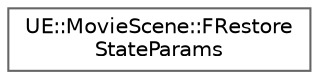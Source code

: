 digraph "Graphical Class Hierarchy"
{
 // INTERACTIVE_SVG=YES
 // LATEX_PDF_SIZE
  bgcolor="transparent";
  edge [fontname=Helvetica,fontsize=10,labelfontname=Helvetica,labelfontsize=10];
  node [fontname=Helvetica,fontsize=10,shape=box,height=0.2,width=0.4];
  rankdir="LR";
  Node0 [id="Node000000",label="UE::MovieScene::FRestore\lStateParams",height=0.2,width=0.4,color="grey40", fillcolor="white", style="filled",URL="$de/d26/structUE_1_1MovieScene_1_1FRestoreStateParams.html",tooltip="Parameters that are passed to IMovieScenePreAnimatedToken::RestoreState and IMovieScenePreAnimatedGlo..."];
}
